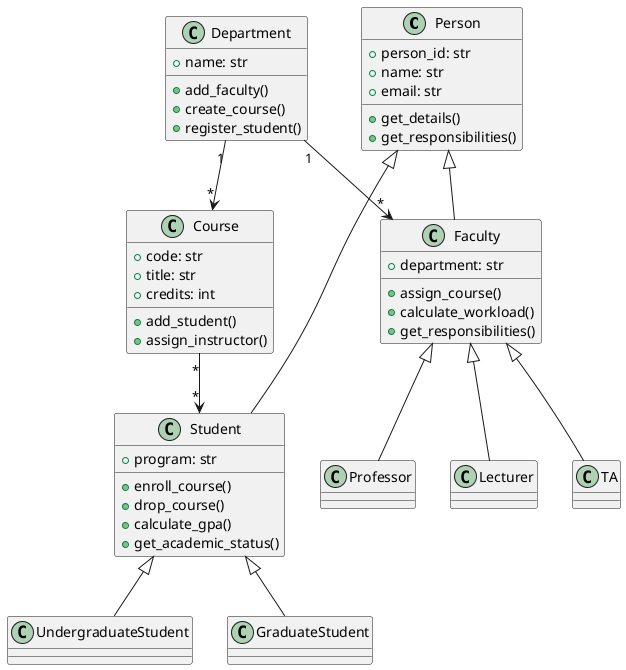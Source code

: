 @startuml
class Person {
  +person_id: str
  +name: str
  +email: str
  +get_details()
  +get_responsibilities()
}

class Student {
  +program: str
  +enroll_course()
  +drop_course()
  +calculate_gpa()
  +get_academic_status()
}
class UndergraduateStudent
class GraduateStudent

class Faculty {
  +department: str
  +assign_course()
  +calculate_workload()
  +get_responsibilities()
}
class Professor
class Lecturer
class TA

class Department {
  +name: str
  +add_faculty()
  +create_course()
  +register_student()
}

class Course {
  +code: str
  +title: str
  +credits: int
  +add_student()
  +assign_instructor()
}

Person <|-- Student
Student <|-- UndergraduateStudent
Student <|-- GraduateStudent
Person <|-- Faculty
Faculty <|-- Professor
Faculty <|-- Lecturer
Faculty <|-- TA

Department "1" --> "*" Faculty
Department "1" --> "*" Course
Course "*" --> "*" Student
@enduml
